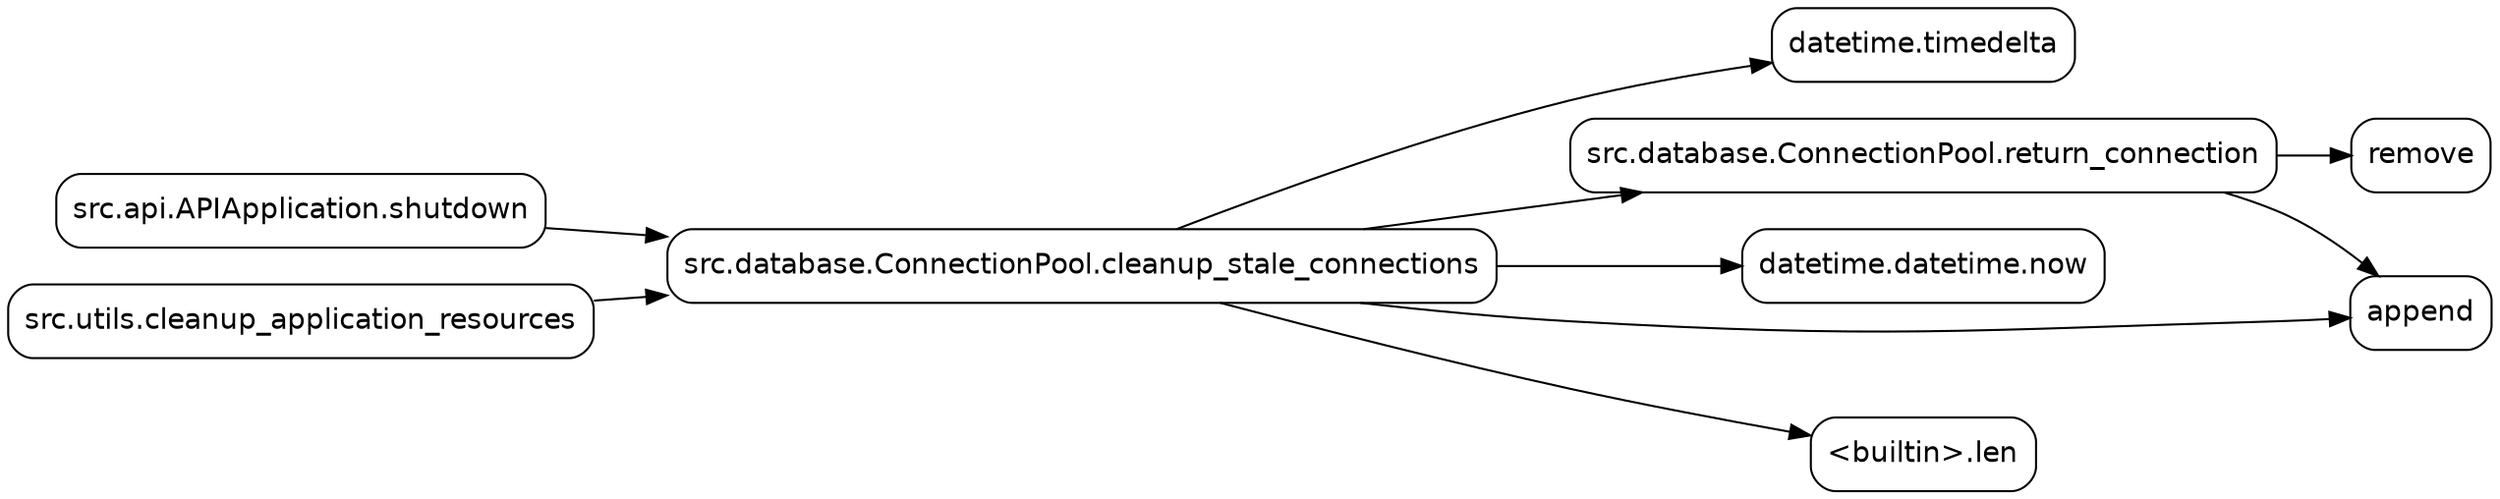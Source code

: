 digraph CallGraph {
  rankdir="LR";
  node [shape=box, style=rounded, fontname="Helvetica"];
  edge [fontname="Helvetica"];
  "src.database.ConnectionPool.cleanup_stale_connections" -> "datetime.timedelta";
  "src.database.ConnectionPool.cleanup_stale_connections" -> "src.database.ConnectionPool.return_connection";
  "src.database.ConnectionPool.cleanup_stale_connections" -> "datetime.datetime.now";
  "src.database.ConnectionPool.cleanup_stale_connections" -> "append";
  "src.database.ConnectionPool.cleanup_stale_connections" -> "<builtin>.len";
  "src.database.ConnectionPool.return_connection" -> "append";
  "src.database.ConnectionPool.return_connection" -> "remove";
  "src.api.APIApplication.shutdown" -> "src.database.ConnectionPool.cleanup_stale_connections";
  "src.utils.cleanup_application_resources" -> "src.database.ConnectionPool.cleanup_stale_connections";
}